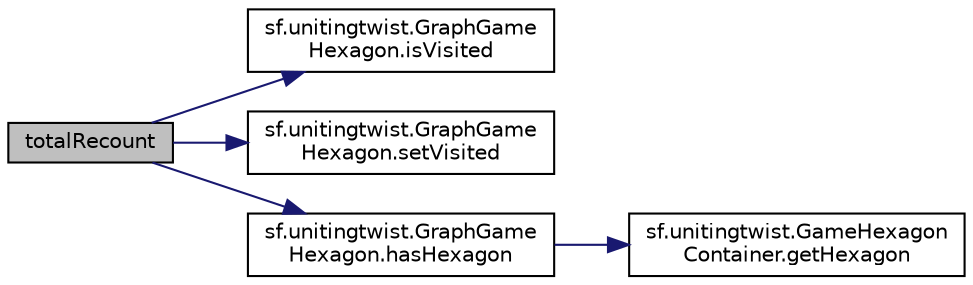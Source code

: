 digraph "totalRecount"
{
  edge [fontname="Helvetica",fontsize="10",labelfontname="Helvetica",labelfontsize="10"];
  node [fontname="Helvetica",fontsize="10",shape=record];
  rankdir="LR";
  Node61 [label="totalRecount",height=0.2,width=0.4,color="black", fillcolor="grey75", style="filled", fontcolor="black"];
  Node61 -> Node62 [color="midnightblue",fontsize="10",style="solid",fontname="Helvetica"];
  Node62 [label="sf.unitingtwist.GraphGame\lHexagon.isVisited",height=0.2,width=0.4,color="black", fillcolor="white", style="filled",URL="$classsf_1_1unitingtwist_1_1_graph_game_hexagon.html#a2d5373d59efa89d4024c56515402d097"];
  Node61 -> Node63 [color="midnightblue",fontsize="10",style="solid",fontname="Helvetica"];
  Node63 [label="sf.unitingtwist.GraphGame\lHexagon.setVisited",height=0.2,width=0.4,color="black", fillcolor="white", style="filled",URL="$classsf_1_1unitingtwist_1_1_graph_game_hexagon.html#a5e654106f2076606fd907476f80518c6"];
  Node61 -> Node64 [color="midnightblue",fontsize="10",style="solid",fontname="Helvetica"];
  Node64 [label="sf.unitingtwist.GraphGame\lHexagon.hasHexagon",height=0.2,width=0.4,color="black", fillcolor="white", style="filled",URL="$classsf_1_1unitingtwist_1_1_graph_game_hexagon.html#ab614a366b275084140dc6b158d395887"];
  Node64 -> Node65 [color="midnightblue",fontsize="10",style="solid",fontname="Helvetica"];
  Node65 [label="sf.unitingtwist.GameHexagon\lContainer.getHexagon",height=0.2,width=0.4,color="black", fillcolor="white", style="filled",URL="$classsf_1_1unitingtwist_1_1_game_hexagon_container.html#a27b622ba75ab99568513b95d4a5c1bd1"];
}
